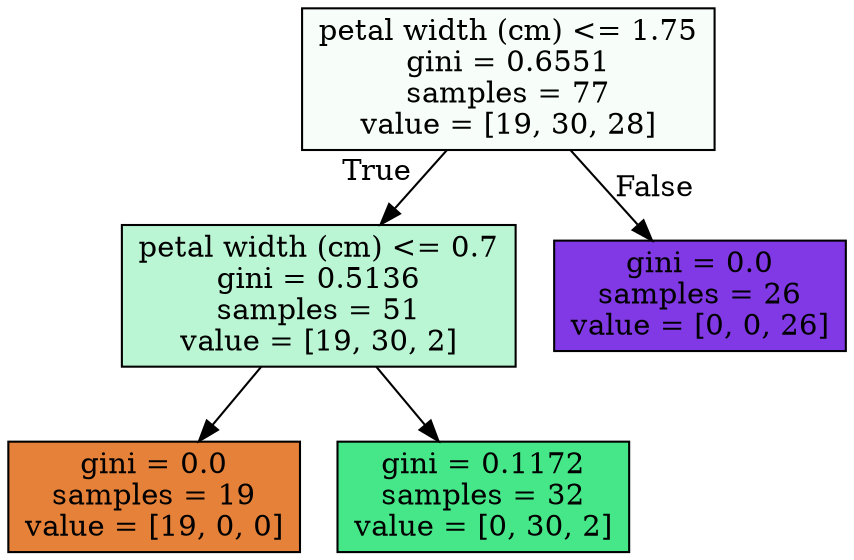 digraph Tree {
node [shape=box, style="filled", color="black"] ;
0 [label="petal width (cm) <= 1.75\ngini = 0.6551\nsamples = 77\nvalue = [19, 30, 28]", fillcolor="#39e5810a"] ;
1 [label="petal width (cm) <= 0.7\ngini = 0.5136\nsamples = 51\nvalue = [19, 30, 2]", fillcolor="#39e58158"] ;
0 -> 1 [labeldistance=2.5, labelangle=45, headlabel="True"] ;
2 [label="gini = 0.0\nsamples = 19\nvalue = [19, 0, 0]", fillcolor="#e58139ff"] ;
1 -> 2 ;
3 [label="gini = 0.1172\nsamples = 32\nvalue = [0, 30, 2]", fillcolor="#39e581ee"] ;
1 -> 3 ;
4 [label="gini = 0.0\nsamples = 26\nvalue = [0, 0, 26]", fillcolor="#8139e5ff"] ;
0 -> 4 [labeldistance=2.5, labelangle=-45, headlabel="False"] ;
}